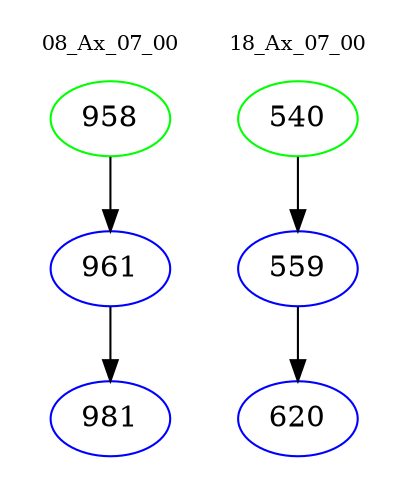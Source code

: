 digraph{
subgraph cluster_0 {
color = white
label = "08_Ax_07_00";
fontsize=10;
T0_958 [label="958", color="green"]
T0_958 -> T0_961 [color="black"]
T0_961 [label="961", color="blue"]
T0_961 -> T0_981 [color="black"]
T0_981 [label="981", color="blue"]
}
subgraph cluster_1 {
color = white
label = "18_Ax_07_00";
fontsize=10;
T1_540 [label="540", color="green"]
T1_540 -> T1_559 [color="black"]
T1_559 [label="559", color="blue"]
T1_559 -> T1_620 [color="black"]
T1_620 [label="620", color="blue"]
}
}
